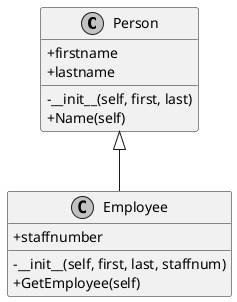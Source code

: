 @startuml
skinparam monochrome true
skinparam classAttributeIconSize 0
scale 1

class Person {
  +firstname
  +lastname
  -__init__(self, first, last)
  +Name(self)
}

Person <|-- Employee
class Employee {
  +staffnumber
  -__init__(self, first, last, staffnum)
  +GetEmployee(self)
}

@enduml